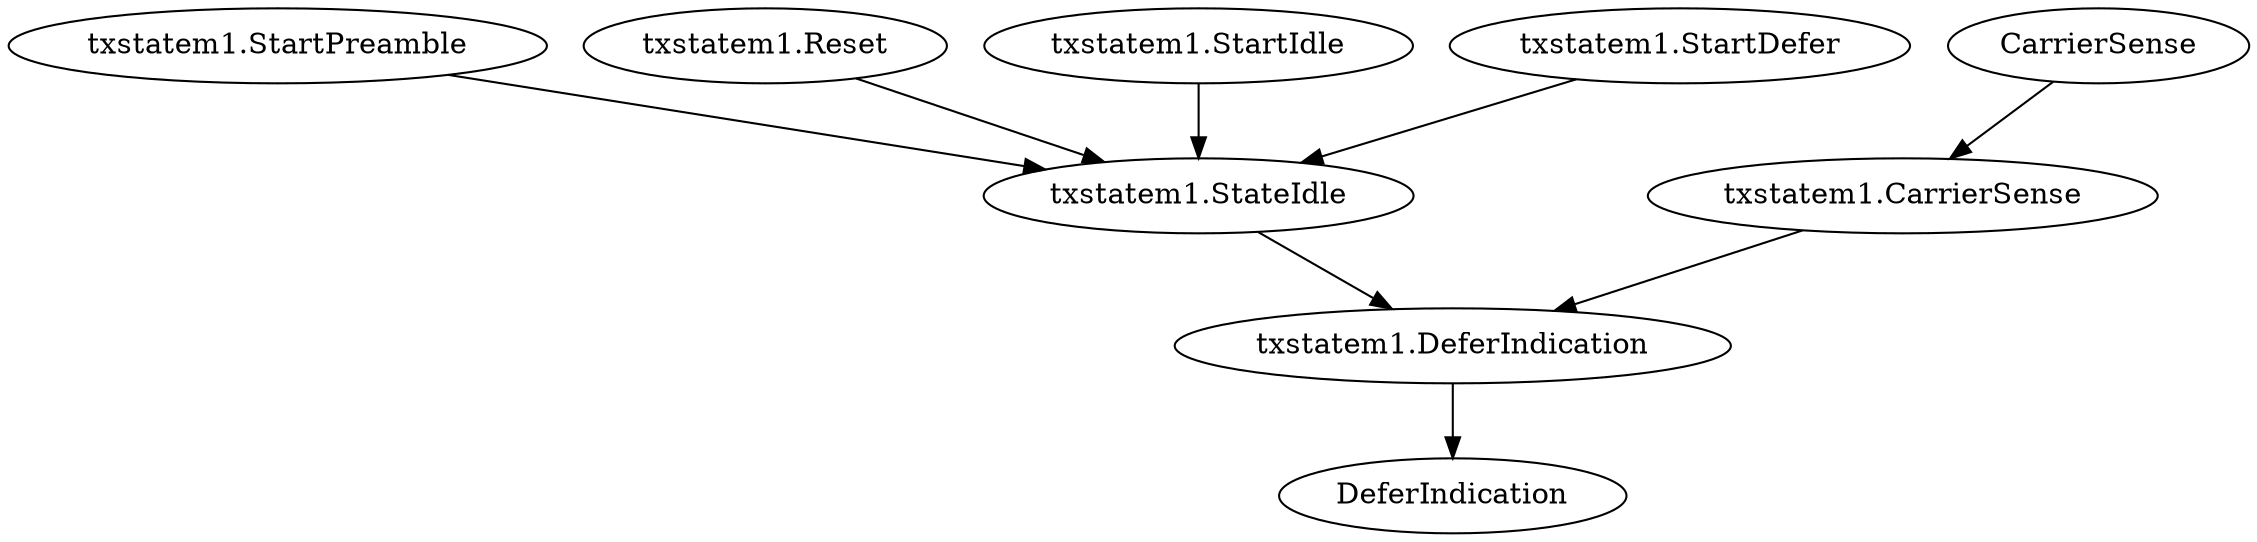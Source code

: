 strict digraph "" {
	"txstatem1.StartPreamble"	 [complexity=5,
		importance=0.0394508936018,
		rank=0.00789017872035];
	"txstatem1.StateIdle"	 [complexity=3,
		importance=0.0169719545188,
		rank=0.00565731817295];
	"txstatem1.StartPreamble" -> "txstatem1.StateIdle";
	DeferIndication	 [complexity=0,
		importance=0.0048503127152,
		rank=0.0];
	"txstatem1.DeferIndication"	 [complexity=0,
		importance=0.00888687598475,
		rank=0.0];
	"txstatem1.DeferIndication" -> DeferIndication;
	"txstatem1.Reset"	 [complexity=4,
		importance=0.0537840544011,
		rank=0.0134460136003];
	"txstatem1.Reset" -> "txstatem1.StateIdle";
	"txstatem1.StartIdle"	 [complexity=4,
		importance=0.0275265628777,
		rank=0.00688164071944];
	"txstatem1.StartIdle" -> "txstatem1.StateIdle";
	"txstatem1.StartDefer"	 [complexity=5,
		importance=0.0585003077791,
		rank=0.0117000615558];
	"txstatem1.StartDefer" -> "txstatem1.StateIdle";
	"txstatem1.StateIdle" -> "txstatem1.DeferIndication";
	"txstatem1.CarrierSense"	 [complexity=3,
		importance=0.0131347213628,
		rank=0.00437824045427];
	"txstatem1.CarrierSense" -> "txstatem1.DeferIndication";
	CarrierSense	 [complexity=3,
		importance=0.0159666055091,
		rank=0.00532220183638];
	CarrierSense -> "txstatem1.CarrierSense";
}
